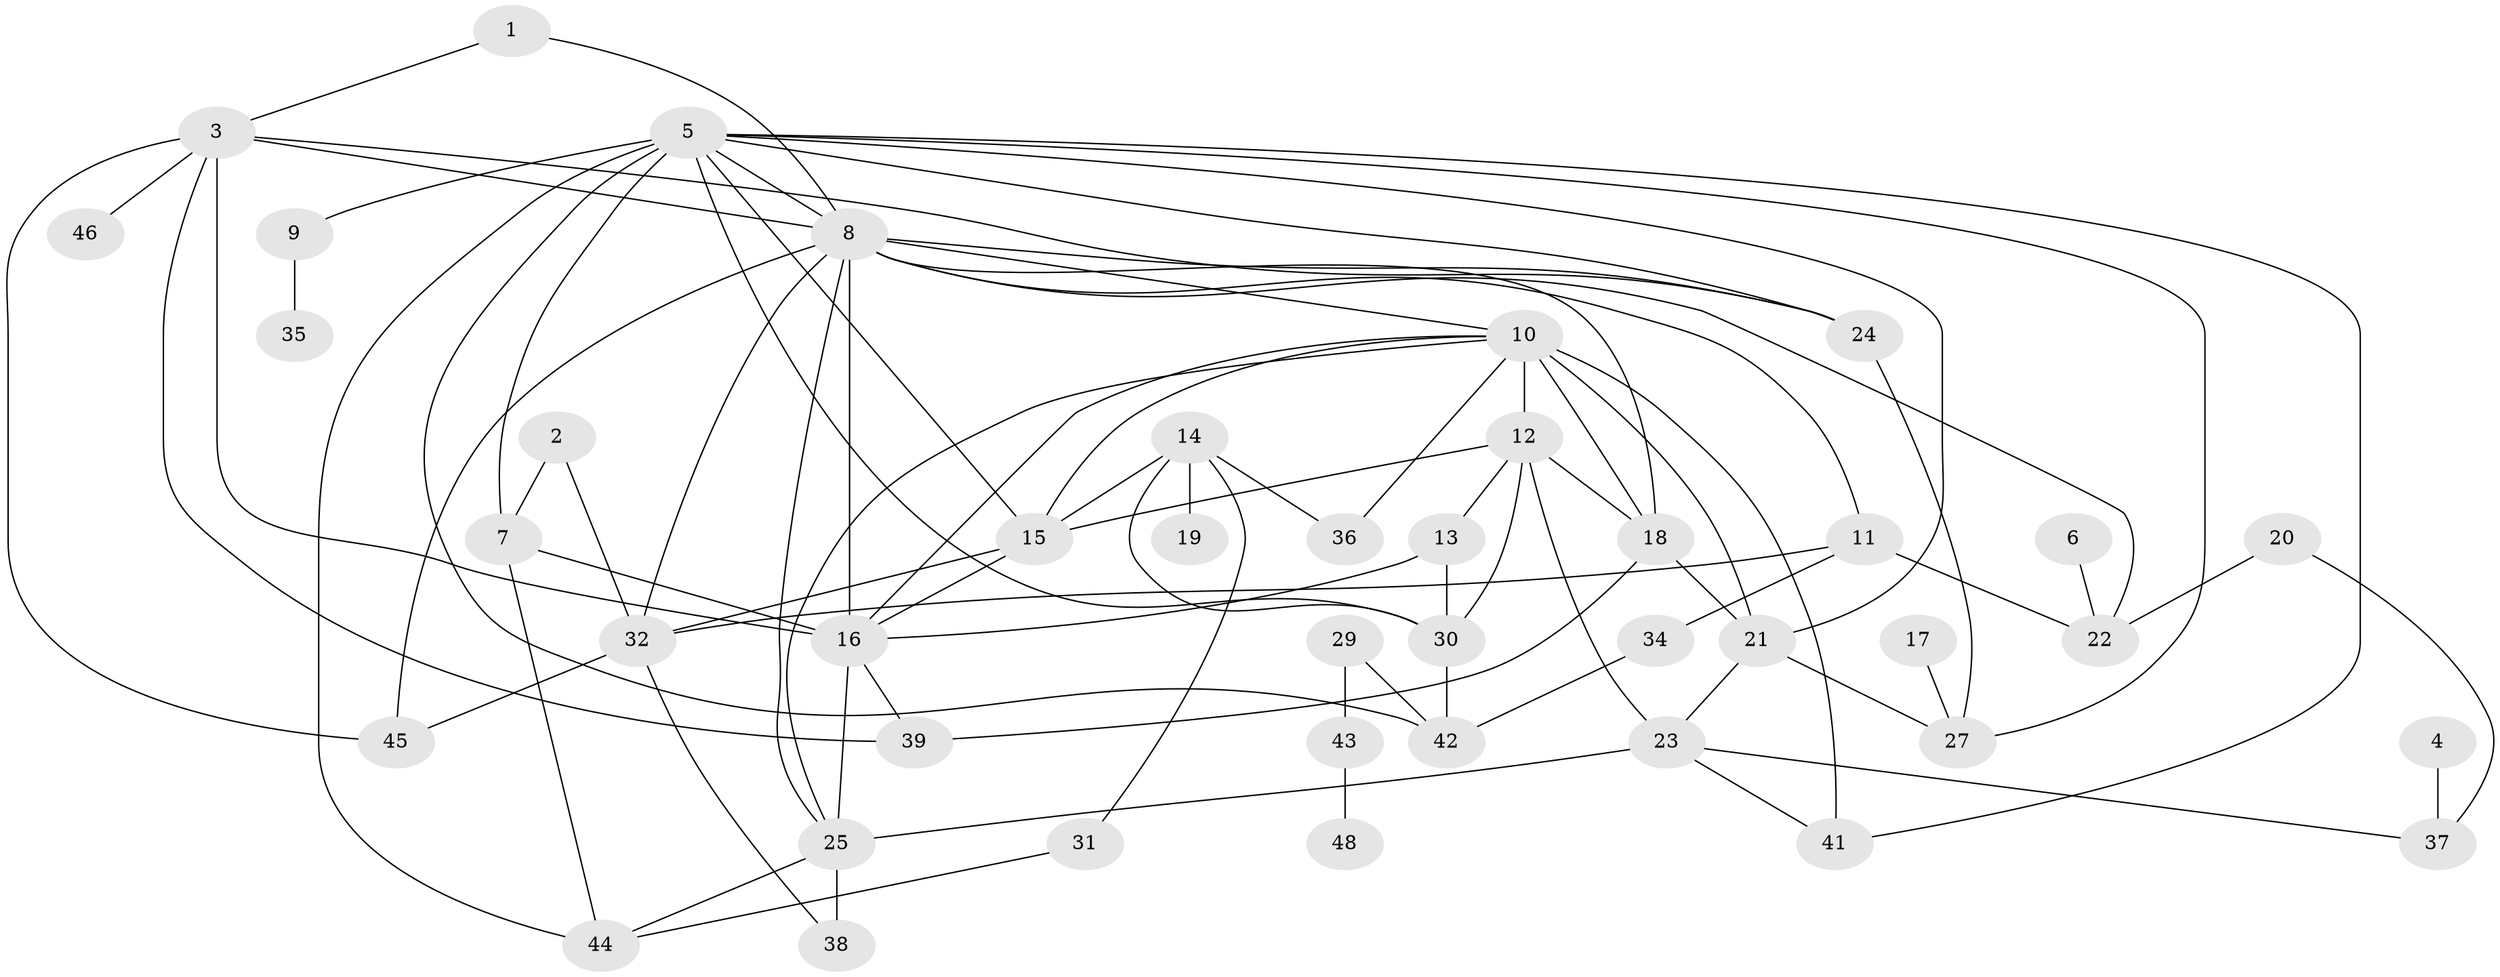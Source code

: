 // original degree distribution, {2: 0.25773195876288657, 1: 0.1134020618556701, 7: 0.030927835051546393, 6: 0.030927835051546393, 5: 0.09278350515463918, 4: 0.18556701030927836, 8: 0.010309278350515464, 3: 0.21649484536082475, 0: 0.061855670103092786}
// Generated by graph-tools (version 1.1) at 2025/33/03/09/25 02:33:38]
// undirected, 43 vertices, 83 edges
graph export_dot {
graph [start="1"]
  node [color=gray90,style=filled];
  1;
  2;
  3;
  4;
  5;
  6;
  7;
  8;
  9;
  10;
  11;
  12;
  13;
  14;
  15;
  16;
  17;
  18;
  19;
  20;
  21;
  22;
  23;
  24;
  25;
  27;
  29;
  30;
  31;
  32;
  34;
  35;
  36;
  37;
  38;
  39;
  41;
  42;
  43;
  44;
  45;
  46;
  48;
  1 -- 3 [weight=1.0];
  1 -- 8 [weight=1.0];
  2 -- 7 [weight=1.0];
  2 -- 32 [weight=1.0];
  3 -- 8 [weight=1.0];
  3 -- 16 [weight=2.0];
  3 -- 24 [weight=1.0];
  3 -- 39 [weight=1.0];
  3 -- 45 [weight=1.0];
  3 -- 46 [weight=1.0];
  4 -- 37 [weight=1.0];
  5 -- 7 [weight=1.0];
  5 -- 8 [weight=2.0];
  5 -- 9 [weight=1.0];
  5 -- 15 [weight=1.0];
  5 -- 21 [weight=1.0];
  5 -- 24 [weight=1.0];
  5 -- 27 [weight=1.0];
  5 -- 30 [weight=1.0];
  5 -- 41 [weight=1.0];
  5 -- 42 [weight=2.0];
  5 -- 44 [weight=1.0];
  6 -- 22 [weight=1.0];
  7 -- 16 [weight=1.0];
  7 -- 44 [weight=1.0];
  8 -- 10 [weight=1.0];
  8 -- 11 [weight=1.0];
  8 -- 16 [weight=5.0];
  8 -- 18 [weight=1.0];
  8 -- 22 [weight=1.0];
  8 -- 24 [weight=1.0];
  8 -- 25 [weight=1.0];
  8 -- 32 [weight=1.0];
  8 -- 45 [weight=1.0];
  9 -- 35 [weight=1.0];
  10 -- 12 [weight=1.0];
  10 -- 15 [weight=1.0];
  10 -- 16 [weight=1.0];
  10 -- 18 [weight=2.0];
  10 -- 21 [weight=2.0];
  10 -- 25 [weight=1.0];
  10 -- 36 [weight=1.0];
  10 -- 41 [weight=1.0];
  11 -- 22 [weight=1.0];
  11 -- 32 [weight=1.0];
  11 -- 34 [weight=1.0];
  12 -- 13 [weight=1.0];
  12 -- 15 [weight=2.0];
  12 -- 18 [weight=1.0];
  12 -- 23 [weight=2.0];
  12 -- 30 [weight=1.0];
  13 -- 16 [weight=1.0];
  13 -- 30 [weight=1.0];
  14 -- 15 [weight=1.0];
  14 -- 19 [weight=1.0];
  14 -- 30 [weight=1.0];
  14 -- 31 [weight=1.0];
  14 -- 36 [weight=1.0];
  15 -- 16 [weight=1.0];
  15 -- 32 [weight=1.0];
  16 -- 25 [weight=4.0];
  16 -- 39 [weight=1.0];
  17 -- 27 [weight=1.0];
  18 -- 21 [weight=1.0];
  18 -- 39 [weight=1.0];
  20 -- 22 [weight=1.0];
  20 -- 37 [weight=1.0];
  21 -- 23 [weight=1.0];
  21 -- 27 [weight=1.0];
  23 -- 25 [weight=1.0];
  23 -- 37 [weight=1.0];
  23 -- 41 [weight=1.0];
  24 -- 27 [weight=1.0];
  25 -- 38 [weight=2.0];
  25 -- 44 [weight=1.0];
  29 -- 42 [weight=1.0];
  29 -- 43 [weight=1.0];
  30 -- 42 [weight=1.0];
  31 -- 44 [weight=1.0];
  32 -- 38 [weight=1.0];
  32 -- 45 [weight=1.0];
  34 -- 42 [weight=1.0];
  43 -- 48 [weight=1.0];
}
